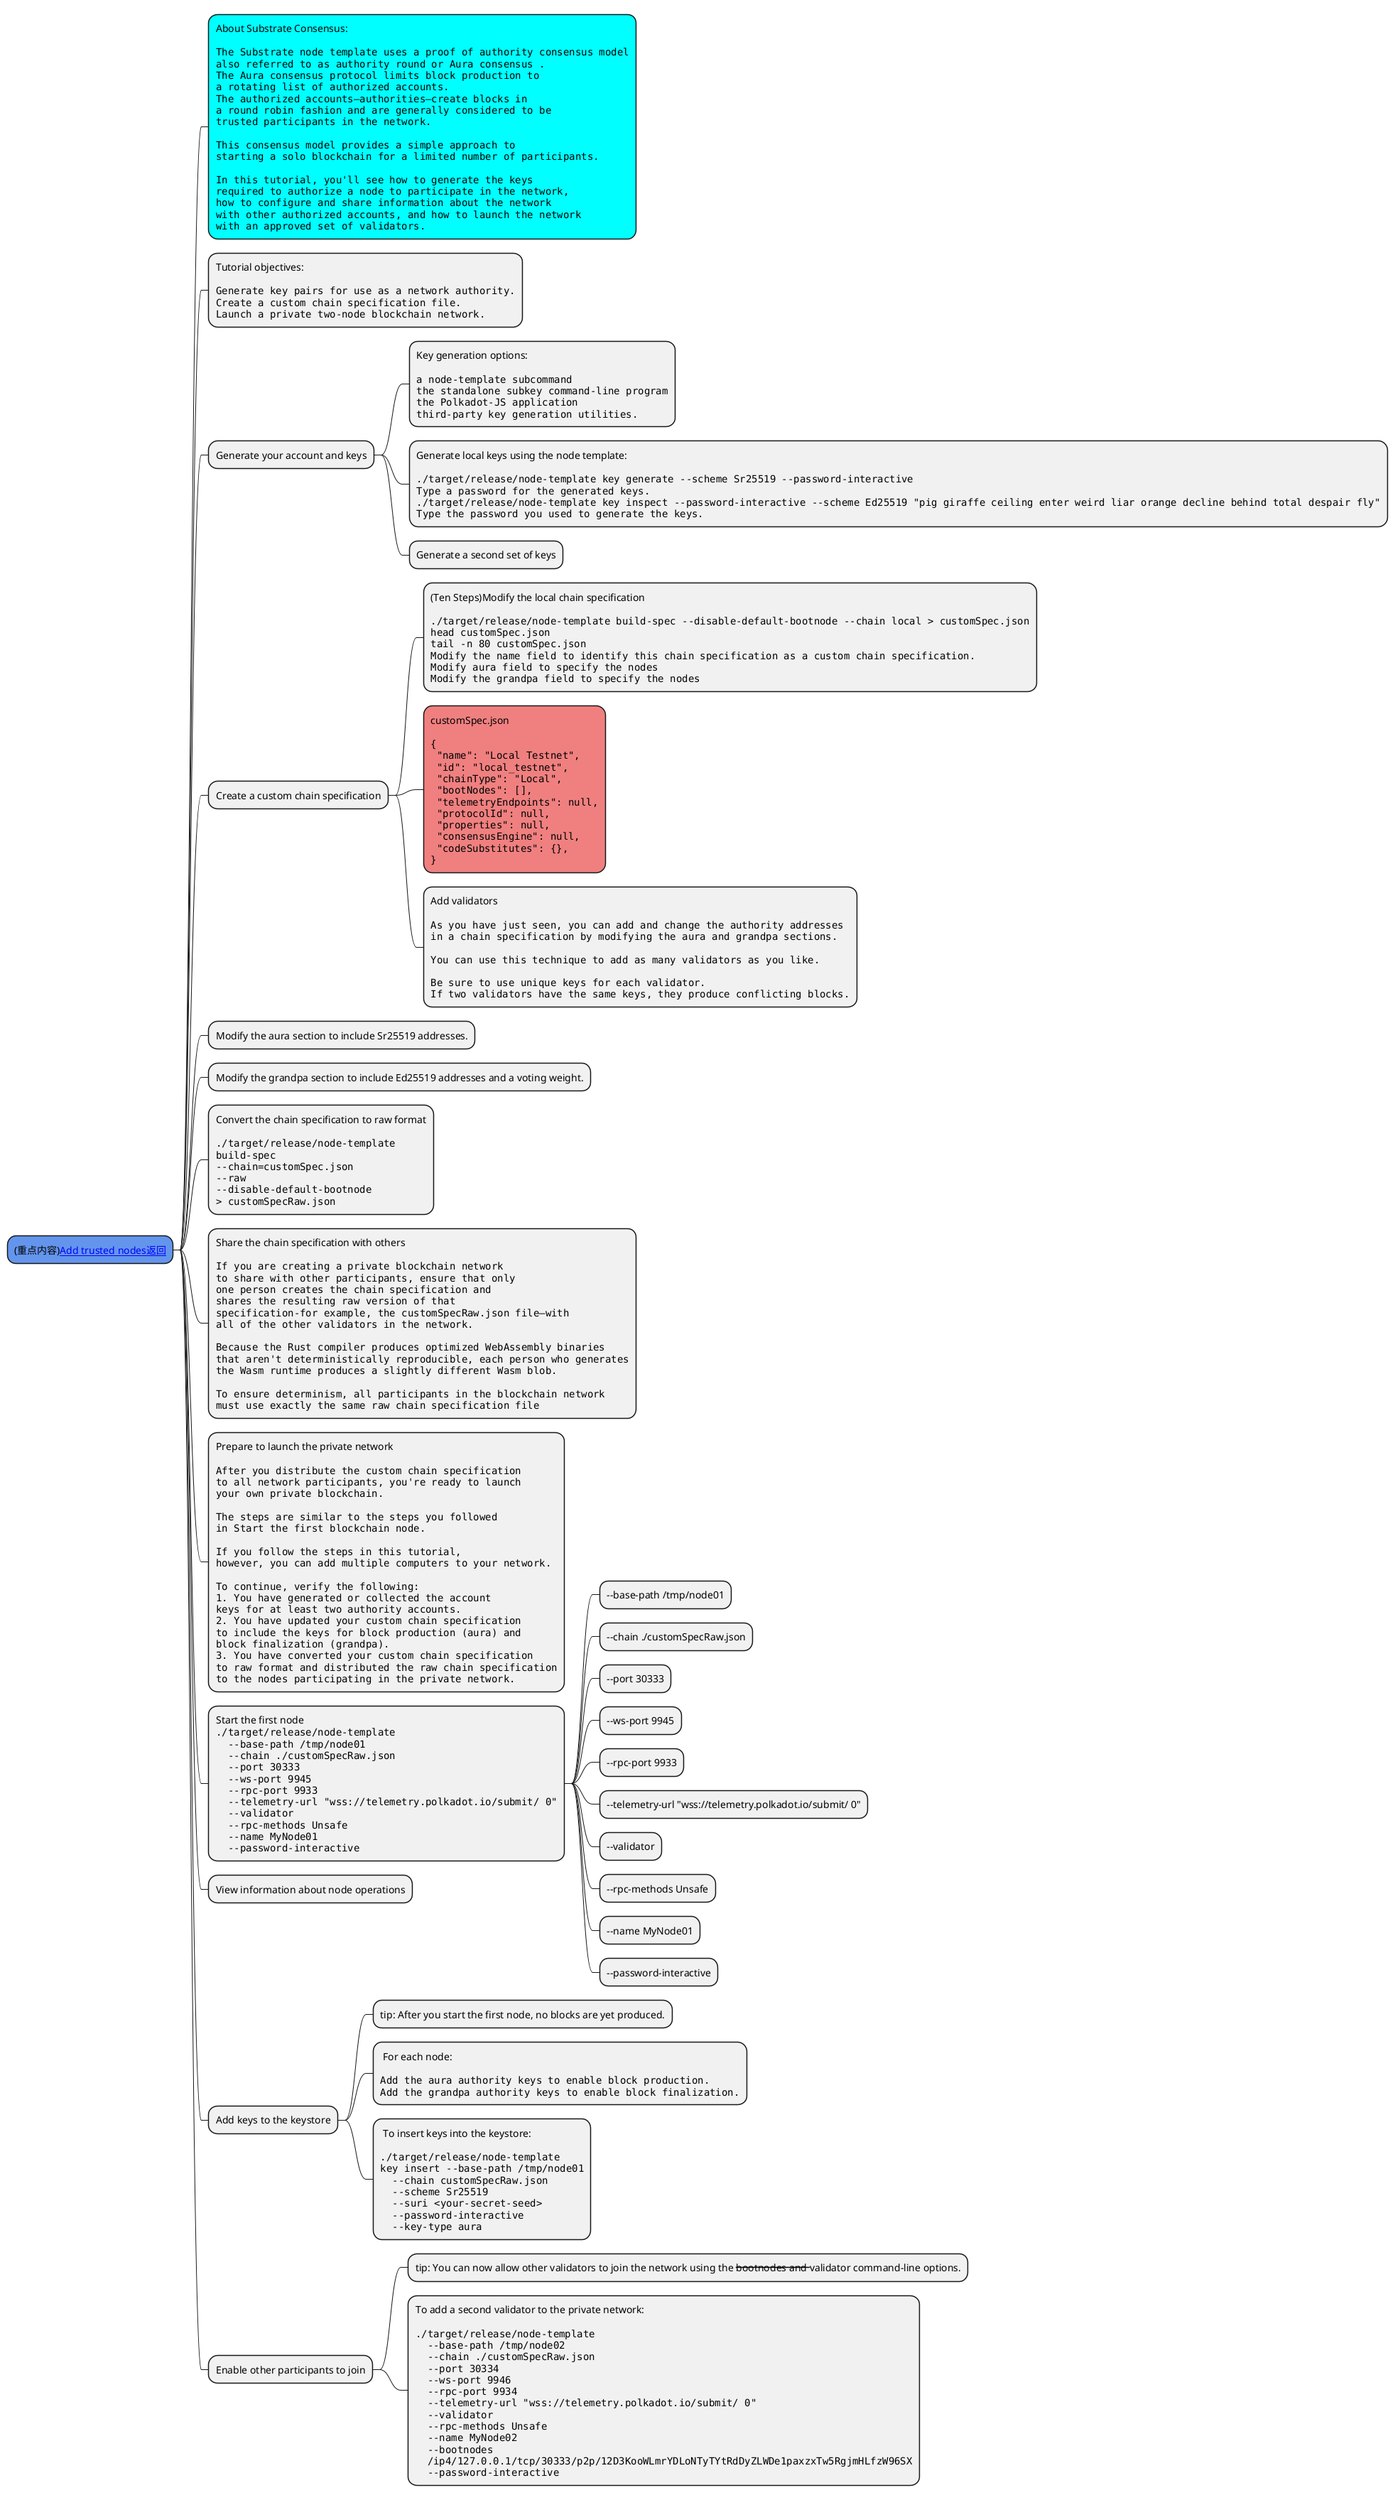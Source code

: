 @startmindmap
'scale 850 width
*[#cornflowerblue] (重点内容)[[https://docs.substrate.io/tutorials/get-started/trusted-network/ Add trusted nodes]][[#总览 返回]]
**[#aqua]:About Substrate Consensus:
<code>

The Substrate node template uses a proof of authority consensus model
also referred to as authority round or Aura consensus .
The Aura consensus protocol limits block production to
a rotating list of authorized accounts.
The authorized accounts—authorities—create blocks in
a round robin fashion and are generally considered to be
trusted participants in the network.

This consensus model provides a simple approach to
starting a solo blockchain for a limited number of participants.

In this tutorial, you'll see how to generate the keys
required to authorize a node to participate in the network,
how to configure and share information about the network
with other authorized accounts, and how to launch the network
with an approved set of validators.
</code>;
**:Tutorial objectives:
<code>

Generate key pairs for use as a network authority.
Create a custom chain specification file.
Launch a private two-node blockchain network.
</code>;
** Generate your account and keys
***:Key generation options:
<code>

a node-template subcommand
the standalone subkey command-line program
the Polkadot-JS application
third-party key generation utilities.
</code>;
***:Generate local keys using the node template:
<code>

./target/release/node-template key generate --scheme Sr25519 --password-interactive
Type a password for the generated keys.
./target/release/node-template key inspect --password-interactive --scheme Ed25519 "pig giraffe ceiling enter weird liar orange decline behind total despair fly"
Type the password you used to generate the keys.
</code>;
*** Generate a second set of keys
** Create a custom chain specification
***:(Ten Steps)Modify the local chain specification
<code>

./target/release/node-template build-spec --disable-default-bootnode --chain local > customSpec.json
head customSpec.json
tail -n 80 customSpec.json
Modify the name field to identify this chain specification as a custom chain specification.
Modify aura field to specify the nodes
Modify the grandpa field to specify the nodes
</code>;
***[#lightcoral]:customSpec.json
<code>

{
 "name": "Local Testnet",
 "id": "local_testnet",
 "chainType": "Local",
 "bootNodes": [],
 "telemetryEndpoints": null,
 "protocolId": null,
 "properties": null,
 "consensusEngine": null,
 "codeSubstitutes": {},
}
</code>;
***:Add validators
<code>

As you have just seen, you can add and change the authority addresses
in a chain specification by modifying the aura and grandpa sections.

You can use this technique to add as many validators as you like.

Be sure to use unique keys for each validator.
If two validators have the same keys, they produce conflicting blocks.
</code>;
** Modify the aura section to include Sr25519 addresses.
** Modify the grandpa section to include Ed25519 addresses and a voting weight.
**:Convert the chain specification to raw format
<code>

./target/release/node-template
build-spec
--chain=customSpec.json
--raw
--disable-default-bootnode
> customSpecRaw.json
</code>;
**:Share the chain specification with others
<code>

If you are creating a private blockchain network
to share with other participants, ensure that only
one person creates the chain specification and
shares the resulting raw version of that
specification-for example, the customSpecRaw.json file—with
all of the other validators in the network.

Because the Rust compiler produces optimized WebAssembly binaries
that aren't deterministically reproducible, each person who generates
the Wasm runtime produces a slightly different Wasm blob.

To ensure determinism, all participants in the blockchain network
must use exactly the same raw chain specification file
</code>;
**:Prepare to launch the private network
<code>

After you distribute the custom chain specification
to all network participants, you're ready to launch
your own private blockchain.

The steps are similar to the steps you followed
in Start the first blockchain node.

If you follow the steps in this tutorial,
however, you can add multiple computers to your network.

To continue, verify the following:
1. You have generated or collected the account
keys for at least two authority accounts.
2. You have updated your custom chain specification
to include the keys for block production (aura) and
block finalization (grandpa).
3. You have converted your custom chain specification
to raw format and distributed the raw chain specification
to the nodes participating in the private network.
</code>;
**:Start the first node
<code>
./target/release/node-template
  --base-path /tmp/node01
  --chain ./customSpecRaw.json
  --port 30333
  --ws-port 9945
  --rpc-port 9933
  --telemetry-url "wss://telemetry.polkadot.io/submit/ 0"
  --validator
  --rpc-methods Unsafe
  --name MyNode01
  --password-interactive
</code>;
*** --base-path /tmp/node01
*** --chain ./customSpecRaw.json
*** --port 30333
*** --ws-port 9945
*** --rpc-port 9933
*** --telemetry-url "wss://telemetry.polkadot.io/submit/ 0"
*** --validator
*** --rpc-methods Unsafe
*** --name MyNode01
*** --password-interactive
** View information about node operations
** Add keys to the keystore
*** tip: After you start the first node, no blocks are yet produced.
***: For each node:
<code>

Add the aura authority keys to enable block production.
Add the grandpa authority keys to enable block finalization.
</code>;
***: To insert keys into the keystore:
<code>

./target/release/node-template
key insert --base-path /tmp/node01
  --chain customSpecRaw.json
  --scheme Sr25519
  --suri <your-secret-seed>
  --password-interactive
  --key-type aura
</code>;
** Enable other participants to join
*** tip: You can now allow other validators to join the network using the --bootnodes and --validator command-line options.
***:To add a second validator to the private network:
<code>

./target/release/node-template
  --base-path /tmp/node02
  --chain ./customSpecRaw.json
  --port 30334
  --ws-port 9946
  --rpc-port 9934
  --telemetry-url "wss://telemetry.polkadot.io/submit/ 0"
  --validator
  --rpc-methods Unsafe
  --name MyNode02
  --bootnodes
  /ip4/127.0.0.1/tcp/30333/p2p/12D3KooWLmrYDLoNTyTYtRdDyZLWDe1paxzxTw5RgjmHLfzW96SX
  --password-interactive
</code>;
@endmindmap